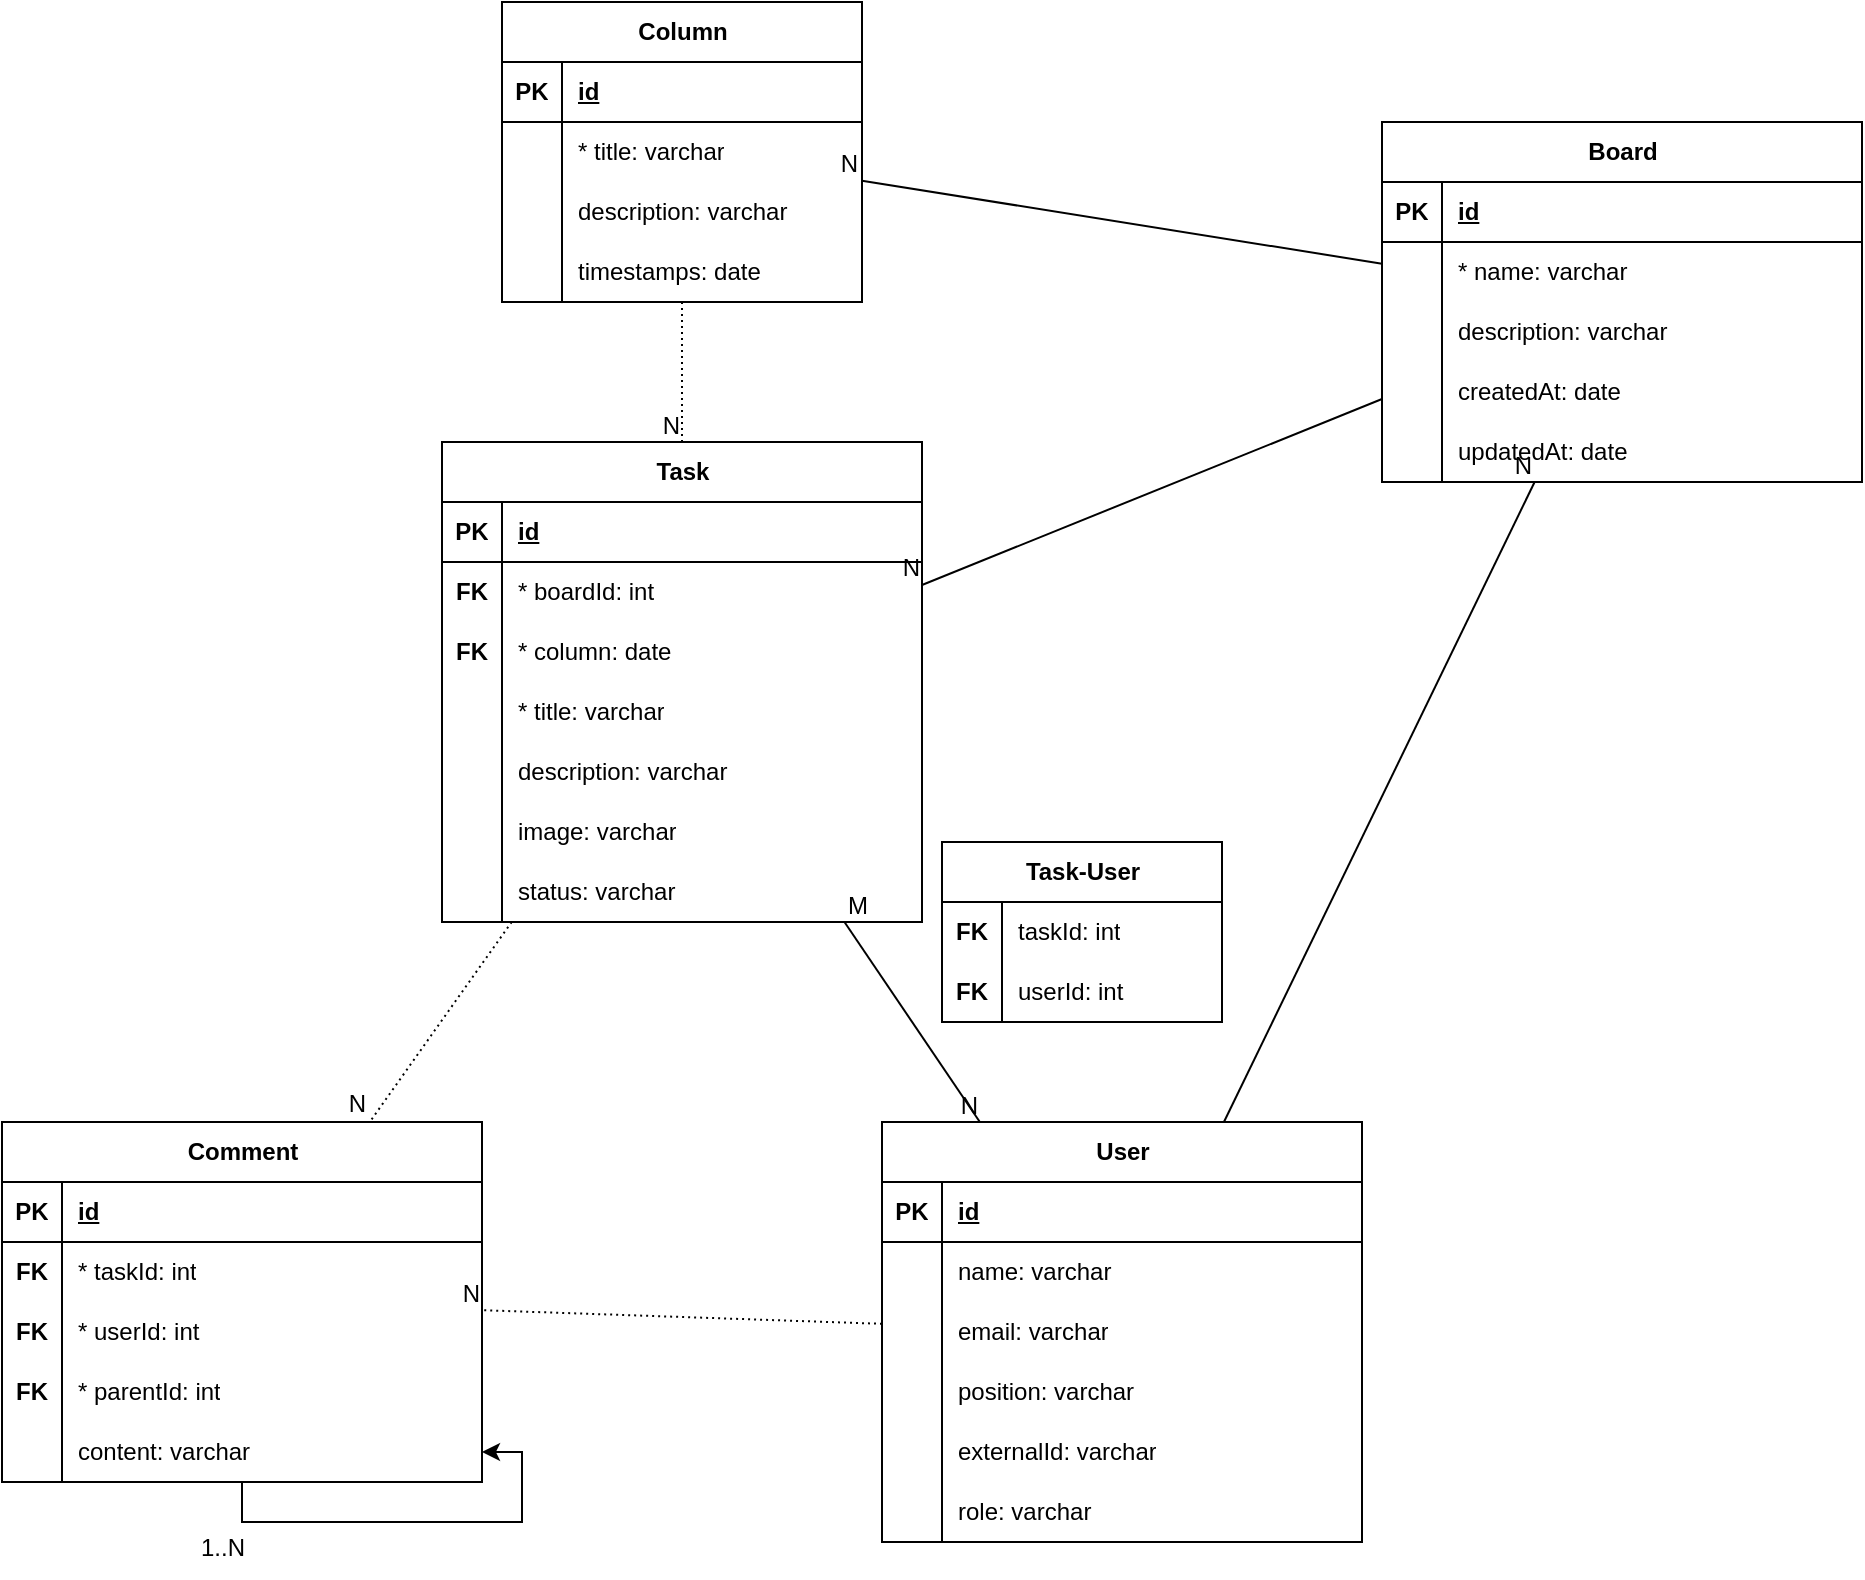 <mxfile version="23.1.5" type="device" pages="2">
  <diagram name="data model" id="-Nu7_9Ag_yEjLTHOv0ri">
    <mxGraphModel dx="1884" dy="854" grid="1" gridSize="10" guides="1" tooltips="1" connect="1" arrows="1" fold="1" page="1" pageScale="1" pageWidth="850" pageHeight="1100" math="0" shadow="0">
      <root>
        <mxCell id="0" />
        <mxCell id="1" parent="0" />
        <mxCell id="mybO1ETsFWfcSpqKZ5NQ-1" value="Board" style="shape=table;startSize=30;container=1;collapsible=1;childLayout=tableLayout;fixedRows=1;rowLines=0;fontStyle=1;align=center;resizeLast=1;html=1;" parent="1" vertex="1">
          <mxGeometry x="550" y="250" width="240" height="180" as="geometry" />
        </mxCell>
        <mxCell id="mybO1ETsFWfcSpqKZ5NQ-2" value="" style="shape=tableRow;horizontal=0;startSize=0;swimlaneHead=0;swimlaneBody=0;fillColor=none;collapsible=0;dropTarget=0;points=[[0,0.5],[1,0.5]];portConstraint=eastwest;top=0;left=0;right=0;bottom=1;" parent="mybO1ETsFWfcSpqKZ5NQ-1" vertex="1">
          <mxGeometry y="30" width="240" height="30" as="geometry" />
        </mxCell>
        <mxCell id="mybO1ETsFWfcSpqKZ5NQ-3" value="PK" style="shape=partialRectangle;connectable=0;fillColor=none;top=0;left=0;bottom=0;right=0;fontStyle=1;overflow=hidden;whiteSpace=wrap;html=1;" parent="mybO1ETsFWfcSpqKZ5NQ-2" vertex="1">
          <mxGeometry width="30" height="30" as="geometry">
            <mxRectangle width="30" height="30" as="alternateBounds" />
          </mxGeometry>
        </mxCell>
        <mxCell id="mybO1ETsFWfcSpqKZ5NQ-4" value="id" style="shape=partialRectangle;connectable=0;fillColor=none;top=0;left=0;bottom=0;right=0;align=left;spacingLeft=6;fontStyle=5;overflow=hidden;whiteSpace=wrap;html=1;" parent="mybO1ETsFWfcSpqKZ5NQ-2" vertex="1">
          <mxGeometry x="30" width="210" height="30" as="geometry">
            <mxRectangle width="210" height="30" as="alternateBounds" />
          </mxGeometry>
        </mxCell>
        <mxCell id="mybO1ETsFWfcSpqKZ5NQ-5" value="" style="shape=tableRow;horizontal=0;startSize=0;swimlaneHead=0;swimlaneBody=0;fillColor=none;collapsible=0;dropTarget=0;points=[[0,0.5],[1,0.5]];portConstraint=eastwest;top=0;left=0;right=0;bottom=0;" parent="mybO1ETsFWfcSpqKZ5NQ-1" vertex="1">
          <mxGeometry y="60" width="240" height="30" as="geometry" />
        </mxCell>
        <mxCell id="mybO1ETsFWfcSpqKZ5NQ-6" value="" style="shape=partialRectangle;connectable=0;fillColor=none;top=0;left=0;bottom=0;right=0;editable=1;overflow=hidden;whiteSpace=wrap;html=1;" parent="mybO1ETsFWfcSpqKZ5NQ-5" vertex="1">
          <mxGeometry width="30" height="30" as="geometry">
            <mxRectangle width="30" height="30" as="alternateBounds" />
          </mxGeometry>
        </mxCell>
        <mxCell id="mybO1ETsFWfcSpqKZ5NQ-7" value="* name:&amp;nbsp;varchar" style="shape=partialRectangle;connectable=0;fillColor=none;top=0;left=0;bottom=0;right=0;align=left;spacingLeft=6;overflow=hidden;whiteSpace=wrap;html=1;" parent="mybO1ETsFWfcSpqKZ5NQ-5" vertex="1">
          <mxGeometry x="30" width="210" height="30" as="geometry">
            <mxRectangle width="210" height="30" as="alternateBounds" />
          </mxGeometry>
        </mxCell>
        <mxCell id="mybO1ETsFWfcSpqKZ5NQ-8" value="" style="shape=tableRow;horizontal=0;startSize=0;swimlaneHead=0;swimlaneBody=0;fillColor=none;collapsible=0;dropTarget=0;points=[[0,0.5],[1,0.5]];portConstraint=eastwest;top=0;left=0;right=0;bottom=0;" parent="mybO1ETsFWfcSpqKZ5NQ-1" vertex="1">
          <mxGeometry y="90" width="240" height="30" as="geometry" />
        </mxCell>
        <mxCell id="mybO1ETsFWfcSpqKZ5NQ-9" value="" style="shape=partialRectangle;connectable=0;fillColor=none;top=0;left=0;bottom=0;right=0;editable=1;overflow=hidden;whiteSpace=wrap;html=1;" parent="mybO1ETsFWfcSpqKZ5NQ-8" vertex="1">
          <mxGeometry width="30" height="30" as="geometry">
            <mxRectangle width="30" height="30" as="alternateBounds" />
          </mxGeometry>
        </mxCell>
        <mxCell id="mybO1ETsFWfcSpqKZ5NQ-10" value="description:&amp;nbsp;varchar" style="shape=partialRectangle;connectable=0;fillColor=none;top=0;left=0;bottom=0;right=0;align=left;spacingLeft=6;overflow=hidden;whiteSpace=wrap;html=1;" parent="mybO1ETsFWfcSpqKZ5NQ-8" vertex="1">
          <mxGeometry x="30" width="210" height="30" as="geometry">
            <mxRectangle width="210" height="30" as="alternateBounds" />
          </mxGeometry>
        </mxCell>
        <mxCell id="mybO1ETsFWfcSpqKZ5NQ-11" value="" style="shape=tableRow;horizontal=0;startSize=0;swimlaneHead=0;swimlaneBody=0;fillColor=none;collapsible=0;dropTarget=0;points=[[0,0.5],[1,0.5]];portConstraint=eastwest;top=0;left=0;right=0;bottom=0;" parent="mybO1ETsFWfcSpqKZ5NQ-1" vertex="1">
          <mxGeometry y="120" width="240" height="30" as="geometry" />
        </mxCell>
        <mxCell id="mybO1ETsFWfcSpqKZ5NQ-12" value="" style="shape=partialRectangle;connectable=0;fillColor=none;top=0;left=0;bottom=0;right=0;editable=1;overflow=hidden;whiteSpace=wrap;html=1;" parent="mybO1ETsFWfcSpqKZ5NQ-11" vertex="1">
          <mxGeometry width="30" height="30" as="geometry">
            <mxRectangle width="30" height="30" as="alternateBounds" />
          </mxGeometry>
        </mxCell>
        <mxCell id="mybO1ETsFWfcSpqKZ5NQ-13" value="createdAt: date" style="shape=partialRectangle;connectable=0;fillColor=none;top=0;left=0;bottom=0;right=0;align=left;spacingLeft=6;overflow=hidden;whiteSpace=wrap;html=1;" parent="mybO1ETsFWfcSpqKZ5NQ-11" vertex="1">
          <mxGeometry x="30" width="210" height="30" as="geometry">
            <mxRectangle width="210" height="30" as="alternateBounds" />
          </mxGeometry>
        </mxCell>
        <mxCell id="mybO1ETsFWfcSpqKZ5NQ-14" value="" style="shape=tableRow;horizontal=0;startSize=0;swimlaneHead=0;swimlaneBody=0;fillColor=none;collapsible=0;dropTarget=0;points=[[0,0.5],[1,0.5]];portConstraint=eastwest;top=0;left=0;right=0;bottom=0;" parent="mybO1ETsFWfcSpqKZ5NQ-1" vertex="1">
          <mxGeometry y="150" width="240" height="30" as="geometry" />
        </mxCell>
        <mxCell id="mybO1ETsFWfcSpqKZ5NQ-15" value="" style="shape=partialRectangle;connectable=0;fillColor=none;top=0;left=0;bottom=0;right=0;editable=1;overflow=hidden;whiteSpace=wrap;html=1;" parent="mybO1ETsFWfcSpqKZ5NQ-14" vertex="1">
          <mxGeometry width="30" height="30" as="geometry">
            <mxRectangle width="30" height="30" as="alternateBounds" />
          </mxGeometry>
        </mxCell>
        <mxCell id="mybO1ETsFWfcSpqKZ5NQ-16" value="updatedAt: date" style="shape=partialRectangle;connectable=0;fillColor=none;top=0;left=0;bottom=0;right=0;align=left;spacingLeft=6;overflow=hidden;whiteSpace=wrap;html=1;" parent="mybO1ETsFWfcSpqKZ5NQ-14" vertex="1">
          <mxGeometry x="30" width="210" height="30" as="geometry">
            <mxRectangle width="210" height="30" as="alternateBounds" />
          </mxGeometry>
        </mxCell>
        <mxCell id="mybO1ETsFWfcSpqKZ5NQ-21" value="User" style="shape=table;startSize=30;container=1;collapsible=1;childLayout=tableLayout;fixedRows=1;rowLines=0;fontStyle=1;align=center;resizeLast=1;html=1;" parent="1" vertex="1">
          <mxGeometry x="300" y="750" width="240" height="210" as="geometry" />
        </mxCell>
        <mxCell id="mybO1ETsFWfcSpqKZ5NQ-22" value="" style="shape=tableRow;horizontal=0;startSize=0;swimlaneHead=0;swimlaneBody=0;fillColor=none;collapsible=0;dropTarget=0;points=[[0,0.5],[1,0.5]];portConstraint=eastwest;top=0;left=0;right=0;bottom=1;" parent="mybO1ETsFWfcSpqKZ5NQ-21" vertex="1">
          <mxGeometry y="30" width="240" height="30" as="geometry" />
        </mxCell>
        <mxCell id="mybO1ETsFWfcSpqKZ5NQ-23" value="PK" style="shape=partialRectangle;connectable=0;fillColor=none;top=0;left=0;bottom=0;right=0;fontStyle=1;overflow=hidden;whiteSpace=wrap;html=1;" parent="mybO1ETsFWfcSpqKZ5NQ-22" vertex="1">
          <mxGeometry width="30" height="30" as="geometry">
            <mxRectangle width="30" height="30" as="alternateBounds" />
          </mxGeometry>
        </mxCell>
        <mxCell id="mybO1ETsFWfcSpqKZ5NQ-24" value="id" style="shape=partialRectangle;connectable=0;fillColor=none;top=0;left=0;bottom=0;right=0;align=left;spacingLeft=6;fontStyle=5;overflow=hidden;whiteSpace=wrap;html=1;" parent="mybO1ETsFWfcSpqKZ5NQ-22" vertex="1">
          <mxGeometry x="30" width="210" height="30" as="geometry">
            <mxRectangle width="210" height="30" as="alternateBounds" />
          </mxGeometry>
        </mxCell>
        <mxCell id="mybO1ETsFWfcSpqKZ5NQ-25" value="" style="shape=tableRow;horizontal=0;startSize=0;swimlaneHead=0;swimlaneBody=0;fillColor=none;collapsible=0;dropTarget=0;points=[[0,0.5],[1,0.5]];portConstraint=eastwest;top=0;left=0;right=0;bottom=0;" parent="mybO1ETsFWfcSpqKZ5NQ-21" vertex="1">
          <mxGeometry y="60" width="240" height="30" as="geometry" />
        </mxCell>
        <mxCell id="mybO1ETsFWfcSpqKZ5NQ-26" value="" style="shape=partialRectangle;connectable=0;fillColor=none;top=0;left=0;bottom=0;right=0;editable=1;overflow=hidden;whiteSpace=wrap;html=1;" parent="mybO1ETsFWfcSpqKZ5NQ-25" vertex="1">
          <mxGeometry width="30" height="30" as="geometry">
            <mxRectangle width="30" height="30" as="alternateBounds" />
          </mxGeometry>
        </mxCell>
        <mxCell id="mybO1ETsFWfcSpqKZ5NQ-27" value="name:&amp;nbsp;varchar" style="shape=partialRectangle;connectable=0;fillColor=none;top=0;left=0;bottom=0;right=0;align=left;spacingLeft=6;overflow=hidden;whiteSpace=wrap;html=1;" parent="mybO1ETsFWfcSpqKZ5NQ-25" vertex="1">
          <mxGeometry x="30" width="210" height="30" as="geometry">
            <mxRectangle width="210" height="30" as="alternateBounds" />
          </mxGeometry>
        </mxCell>
        <mxCell id="mybO1ETsFWfcSpqKZ5NQ-28" value="" style="shape=tableRow;horizontal=0;startSize=0;swimlaneHead=0;swimlaneBody=0;fillColor=none;collapsible=0;dropTarget=0;points=[[0,0.5],[1,0.5]];portConstraint=eastwest;top=0;left=0;right=0;bottom=0;" parent="mybO1ETsFWfcSpqKZ5NQ-21" vertex="1">
          <mxGeometry y="90" width="240" height="30" as="geometry" />
        </mxCell>
        <mxCell id="mybO1ETsFWfcSpqKZ5NQ-29" value="" style="shape=partialRectangle;connectable=0;fillColor=none;top=0;left=0;bottom=0;right=0;editable=1;overflow=hidden;whiteSpace=wrap;html=1;" parent="mybO1ETsFWfcSpqKZ5NQ-28" vertex="1">
          <mxGeometry width="30" height="30" as="geometry">
            <mxRectangle width="30" height="30" as="alternateBounds" />
          </mxGeometry>
        </mxCell>
        <mxCell id="mybO1ETsFWfcSpqKZ5NQ-30" value="email:&amp;nbsp;varchar" style="shape=partialRectangle;connectable=0;fillColor=none;top=0;left=0;bottom=0;right=0;align=left;spacingLeft=6;overflow=hidden;whiteSpace=wrap;html=1;" parent="mybO1ETsFWfcSpqKZ5NQ-28" vertex="1">
          <mxGeometry x="30" width="210" height="30" as="geometry">
            <mxRectangle width="210" height="30" as="alternateBounds" />
          </mxGeometry>
        </mxCell>
        <mxCell id="mybO1ETsFWfcSpqKZ5NQ-34" value="" style="shape=tableRow;horizontal=0;startSize=0;swimlaneHead=0;swimlaneBody=0;fillColor=none;collapsible=0;dropTarget=0;points=[[0,0.5],[1,0.5]];portConstraint=eastwest;top=0;left=0;right=0;bottom=0;" parent="mybO1ETsFWfcSpqKZ5NQ-21" vertex="1">
          <mxGeometry y="120" width="240" height="30" as="geometry" />
        </mxCell>
        <mxCell id="mybO1ETsFWfcSpqKZ5NQ-35" value="" style="shape=partialRectangle;connectable=0;fillColor=none;top=0;left=0;bottom=0;right=0;editable=1;overflow=hidden;whiteSpace=wrap;html=1;" parent="mybO1ETsFWfcSpqKZ5NQ-34" vertex="1">
          <mxGeometry width="30" height="30" as="geometry">
            <mxRectangle width="30" height="30" as="alternateBounds" />
          </mxGeometry>
        </mxCell>
        <mxCell id="mybO1ETsFWfcSpqKZ5NQ-36" value="position: varchar" style="shape=partialRectangle;connectable=0;fillColor=none;top=0;left=0;bottom=0;right=0;align=left;spacingLeft=6;overflow=hidden;whiteSpace=wrap;html=1;" parent="mybO1ETsFWfcSpqKZ5NQ-34" vertex="1">
          <mxGeometry x="30" width="210" height="30" as="geometry">
            <mxRectangle width="210" height="30" as="alternateBounds" />
          </mxGeometry>
        </mxCell>
        <mxCell id="ygzotkDlXzfLxVJ5H3dM-1" value="" style="shape=tableRow;horizontal=0;startSize=0;swimlaneHead=0;swimlaneBody=0;fillColor=none;collapsible=0;dropTarget=0;points=[[0,0.5],[1,0.5]];portConstraint=eastwest;top=0;left=0;right=0;bottom=0;" vertex="1" parent="mybO1ETsFWfcSpqKZ5NQ-21">
          <mxGeometry y="150" width="240" height="30" as="geometry" />
        </mxCell>
        <mxCell id="ygzotkDlXzfLxVJ5H3dM-2" value="" style="shape=partialRectangle;connectable=0;fillColor=none;top=0;left=0;bottom=0;right=0;editable=1;overflow=hidden;whiteSpace=wrap;html=1;" vertex="1" parent="ygzotkDlXzfLxVJ5H3dM-1">
          <mxGeometry width="30" height="30" as="geometry">
            <mxRectangle width="30" height="30" as="alternateBounds" />
          </mxGeometry>
        </mxCell>
        <mxCell id="ygzotkDlXzfLxVJ5H3dM-3" value="externalId: varchar" style="shape=partialRectangle;connectable=0;fillColor=none;top=0;left=0;bottom=0;right=0;align=left;spacingLeft=6;overflow=hidden;whiteSpace=wrap;html=1;" vertex="1" parent="ygzotkDlXzfLxVJ5H3dM-1">
          <mxGeometry x="30" width="210" height="30" as="geometry">
            <mxRectangle width="210" height="30" as="alternateBounds" />
          </mxGeometry>
        </mxCell>
        <mxCell id="ygzotkDlXzfLxVJ5H3dM-4" value="" style="shape=tableRow;horizontal=0;startSize=0;swimlaneHead=0;swimlaneBody=0;fillColor=none;collapsible=0;dropTarget=0;points=[[0,0.5],[1,0.5]];portConstraint=eastwest;top=0;left=0;right=0;bottom=0;" vertex="1" parent="mybO1ETsFWfcSpqKZ5NQ-21">
          <mxGeometry y="180" width="240" height="30" as="geometry" />
        </mxCell>
        <mxCell id="ygzotkDlXzfLxVJ5H3dM-5" value="" style="shape=partialRectangle;connectable=0;fillColor=none;top=0;left=0;bottom=0;right=0;editable=1;overflow=hidden;whiteSpace=wrap;html=1;" vertex="1" parent="ygzotkDlXzfLxVJ5H3dM-4">
          <mxGeometry width="30" height="30" as="geometry">
            <mxRectangle width="30" height="30" as="alternateBounds" />
          </mxGeometry>
        </mxCell>
        <mxCell id="ygzotkDlXzfLxVJ5H3dM-6" value="role: varchar" style="shape=partialRectangle;connectable=0;fillColor=none;top=0;left=0;bottom=0;right=0;align=left;spacingLeft=6;overflow=hidden;whiteSpace=wrap;html=1;" vertex="1" parent="ygzotkDlXzfLxVJ5H3dM-4">
          <mxGeometry x="30" width="210" height="30" as="geometry">
            <mxRectangle width="210" height="30" as="alternateBounds" />
          </mxGeometry>
        </mxCell>
        <mxCell id="mybO1ETsFWfcSpqKZ5NQ-37" value="Task-User" style="shape=table;startSize=30;container=1;collapsible=1;childLayout=tableLayout;fixedRows=1;rowLines=0;fontStyle=1;align=center;resizeLast=1;html=1;" parent="1" vertex="1">
          <mxGeometry x="330" y="610" width="140" height="90" as="geometry" />
        </mxCell>
        <mxCell id="mybO1ETsFWfcSpqKZ5NQ-41" value="" style="shape=tableRow;horizontal=0;startSize=0;swimlaneHead=0;swimlaneBody=0;fillColor=none;collapsible=0;dropTarget=0;points=[[0,0.5],[1,0.5]];portConstraint=eastwest;top=0;left=0;right=0;bottom=0;" parent="mybO1ETsFWfcSpqKZ5NQ-37" vertex="1">
          <mxGeometry y="30" width="140" height="30" as="geometry" />
        </mxCell>
        <mxCell id="mybO1ETsFWfcSpqKZ5NQ-42" value="&lt;b&gt;FK&lt;/b&gt;" style="shape=partialRectangle;connectable=0;fillColor=none;top=0;left=0;bottom=0;right=0;editable=1;overflow=hidden;whiteSpace=wrap;html=1;" parent="mybO1ETsFWfcSpqKZ5NQ-41" vertex="1">
          <mxGeometry width="30" height="30" as="geometry">
            <mxRectangle width="30" height="30" as="alternateBounds" />
          </mxGeometry>
        </mxCell>
        <mxCell id="mybO1ETsFWfcSpqKZ5NQ-43" value="taskId:&amp;nbsp;int" style="shape=partialRectangle;connectable=0;fillColor=none;top=0;left=0;bottom=0;right=0;align=left;spacingLeft=6;overflow=hidden;whiteSpace=wrap;html=1;" parent="mybO1ETsFWfcSpqKZ5NQ-41" vertex="1">
          <mxGeometry x="30" width="110" height="30" as="geometry">
            <mxRectangle width="110" height="30" as="alternateBounds" />
          </mxGeometry>
        </mxCell>
        <mxCell id="mybO1ETsFWfcSpqKZ5NQ-44" value="" style="shape=tableRow;horizontal=0;startSize=0;swimlaneHead=0;swimlaneBody=0;fillColor=none;collapsible=0;dropTarget=0;points=[[0,0.5],[1,0.5]];portConstraint=eastwest;top=0;left=0;right=0;bottom=0;" parent="mybO1ETsFWfcSpqKZ5NQ-37" vertex="1">
          <mxGeometry y="60" width="140" height="30" as="geometry" />
        </mxCell>
        <mxCell id="mybO1ETsFWfcSpqKZ5NQ-45" value="&lt;b&gt;FK&lt;/b&gt;" style="shape=partialRectangle;connectable=0;fillColor=none;top=0;left=0;bottom=0;right=0;editable=1;overflow=hidden;whiteSpace=wrap;html=1;" parent="mybO1ETsFWfcSpqKZ5NQ-44" vertex="1">
          <mxGeometry width="30" height="30" as="geometry">
            <mxRectangle width="30" height="30" as="alternateBounds" />
          </mxGeometry>
        </mxCell>
        <mxCell id="mybO1ETsFWfcSpqKZ5NQ-46" value="userId:&amp;nbsp;int" style="shape=partialRectangle;connectable=0;fillColor=none;top=0;left=0;bottom=0;right=0;align=left;spacingLeft=6;overflow=hidden;whiteSpace=wrap;html=1;" parent="mybO1ETsFWfcSpqKZ5NQ-44" vertex="1">
          <mxGeometry x="30" width="110" height="30" as="geometry">
            <mxRectangle width="110" height="30" as="alternateBounds" />
          </mxGeometry>
        </mxCell>
        <mxCell id="mybO1ETsFWfcSpqKZ5NQ-66" value="" style="endArrow=none;html=1;rounded=0;" parent="1" source="ppwCzDG78aa_QBT-G1h7-14" target="mybO1ETsFWfcSpqKZ5NQ-21" edge="1">
          <mxGeometry relative="1" as="geometry">
            <mxPoint x="210" y="700" as="sourcePoint" />
            <mxPoint x="550" y="850" as="targetPoint" />
          </mxGeometry>
        </mxCell>
        <mxCell id="mybO1ETsFWfcSpqKZ5NQ-67" value="M" style="resizable=0;html=1;whiteSpace=wrap;align=left;verticalAlign=bottom;" parent="mybO1ETsFWfcSpqKZ5NQ-66" connectable="0" vertex="1">
          <mxGeometry x="-1" relative="1" as="geometry" />
        </mxCell>
        <mxCell id="mybO1ETsFWfcSpqKZ5NQ-68" value="N" style="resizable=0;html=1;whiteSpace=wrap;align=right;verticalAlign=bottom;" parent="mybO1ETsFWfcSpqKZ5NQ-66" connectable="0" vertex="1">
          <mxGeometry x="1" relative="1" as="geometry" />
        </mxCell>
        <mxCell id="mybO1ETsFWfcSpqKZ5NQ-71" value="Column" style="shape=table;startSize=30;container=1;collapsible=1;childLayout=tableLayout;fixedRows=1;rowLines=0;fontStyle=1;align=center;resizeLast=1;html=1;" parent="1" vertex="1">
          <mxGeometry x="110" y="190" width="180" height="150" as="geometry" />
        </mxCell>
        <mxCell id="mybO1ETsFWfcSpqKZ5NQ-72" value="" style="shape=tableRow;horizontal=0;startSize=0;swimlaneHead=0;swimlaneBody=0;fillColor=none;collapsible=0;dropTarget=0;points=[[0,0.5],[1,0.5]];portConstraint=eastwest;top=0;left=0;right=0;bottom=1;" parent="mybO1ETsFWfcSpqKZ5NQ-71" vertex="1">
          <mxGeometry y="30" width="180" height="30" as="geometry" />
        </mxCell>
        <mxCell id="mybO1ETsFWfcSpqKZ5NQ-73" value="PK" style="shape=partialRectangle;connectable=0;fillColor=none;top=0;left=0;bottom=0;right=0;fontStyle=1;overflow=hidden;whiteSpace=wrap;html=1;" parent="mybO1ETsFWfcSpqKZ5NQ-72" vertex="1">
          <mxGeometry width="30" height="30" as="geometry">
            <mxRectangle width="30" height="30" as="alternateBounds" />
          </mxGeometry>
        </mxCell>
        <mxCell id="mybO1ETsFWfcSpqKZ5NQ-74" value="id" style="shape=partialRectangle;connectable=0;fillColor=none;top=0;left=0;bottom=0;right=0;align=left;spacingLeft=6;fontStyle=5;overflow=hidden;whiteSpace=wrap;html=1;" parent="mybO1ETsFWfcSpqKZ5NQ-72" vertex="1">
          <mxGeometry x="30" width="150" height="30" as="geometry">
            <mxRectangle width="150" height="30" as="alternateBounds" />
          </mxGeometry>
        </mxCell>
        <mxCell id="mybO1ETsFWfcSpqKZ5NQ-75" value="" style="shape=tableRow;horizontal=0;startSize=0;swimlaneHead=0;swimlaneBody=0;fillColor=none;collapsible=0;dropTarget=0;points=[[0,0.5],[1,0.5]];portConstraint=eastwest;top=0;left=0;right=0;bottom=0;" parent="mybO1ETsFWfcSpqKZ5NQ-71" vertex="1">
          <mxGeometry y="60" width="180" height="30" as="geometry" />
        </mxCell>
        <mxCell id="mybO1ETsFWfcSpqKZ5NQ-76" value="" style="shape=partialRectangle;connectable=0;fillColor=none;top=0;left=0;bottom=0;right=0;editable=1;overflow=hidden;whiteSpace=wrap;html=1;" parent="mybO1ETsFWfcSpqKZ5NQ-75" vertex="1">
          <mxGeometry width="30" height="30" as="geometry">
            <mxRectangle width="30" height="30" as="alternateBounds" />
          </mxGeometry>
        </mxCell>
        <mxCell id="mybO1ETsFWfcSpqKZ5NQ-77" value="* title: varchar" style="shape=partialRectangle;connectable=0;fillColor=none;top=0;left=0;bottom=0;right=0;align=left;spacingLeft=6;overflow=hidden;whiteSpace=wrap;html=1;" parent="mybO1ETsFWfcSpqKZ5NQ-75" vertex="1">
          <mxGeometry x="30" width="150" height="30" as="geometry">
            <mxRectangle width="150" height="30" as="alternateBounds" />
          </mxGeometry>
        </mxCell>
        <mxCell id="mybO1ETsFWfcSpqKZ5NQ-78" value="" style="shape=tableRow;horizontal=0;startSize=0;swimlaneHead=0;swimlaneBody=0;fillColor=none;collapsible=0;dropTarget=0;points=[[0,0.5],[1,0.5]];portConstraint=eastwest;top=0;left=0;right=0;bottom=0;" parent="mybO1ETsFWfcSpqKZ5NQ-71" vertex="1">
          <mxGeometry y="90" width="180" height="30" as="geometry" />
        </mxCell>
        <mxCell id="mybO1ETsFWfcSpqKZ5NQ-79" value="" style="shape=partialRectangle;connectable=0;fillColor=none;top=0;left=0;bottom=0;right=0;editable=1;overflow=hidden;whiteSpace=wrap;html=1;" parent="mybO1ETsFWfcSpqKZ5NQ-78" vertex="1">
          <mxGeometry width="30" height="30" as="geometry">
            <mxRectangle width="30" height="30" as="alternateBounds" />
          </mxGeometry>
        </mxCell>
        <mxCell id="mybO1ETsFWfcSpqKZ5NQ-80" value="description: varchar" style="shape=partialRectangle;connectable=0;fillColor=none;top=0;left=0;bottom=0;right=0;align=left;spacingLeft=6;overflow=hidden;whiteSpace=wrap;html=1;" parent="mybO1ETsFWfcSpqKZ5NQ-78" vertex="1">
          <mxGeometry x="30" width="150" height="30" as="geometry">
            <mxRectangle width="150" height="30" as="alternateBounds" />
          </mxGeometry>
        </mxCell>
        <mxCell id="mybO1ETsFWfcSpqKZ5NQ-81" value="" style="shape=tableRow;horizontal=0;startSize=0;swimlaneHead=0;swimlaneBody=0;fillColor=none;collapsible=0;dropTarget=0;points=[[0,0.5],[1,0.5]];portConstraint=eastwest;top=0;left=0;right=0;bottom=0;" parent="mybO1ETsFWfcSpqKZ5NQ-71" vertex="1">
          <mxGeometry y="120" width="180" height="30" as="geometry" />
        </mxCell>
        <mxCell id="mybO1ETsFWfcSpqKZ5NQ-82" value="" style="shape=partialRectangle;connectable=0;fillColor=none;top=0;left=0;bottom=0;right=0;editable=1;overflow=hidden;whiteSpace=wrap;html=1;" parent="mybO1ETsFWfcSpqKZ5NQ-81" vertex="1">
          <mxGeometry width="30" height="30" as="geometry">
            <mxRectangle width="30" height="30" as="alternateBounds" />
          </mxGeometry>
        </mxCell>
        <mxCell id="mybO1ETsFWfcSpqKZ5NQ-83" value="timestamps: date" style="shape=partialRectangle;connectable=0;fillColor=none;top=0;left=0;bottom=0;right=0;align=left;spacingLeft=6;overflow=hidden;whiteSpace=wrap;html=1;" parent="mybO1ETsFWfcSpqKZ5NQ-81" vertex="1">
          <mxGeometry x="30" width="150" height="30" as="geometry">
            <mxRectangle width="150" height="30" as="alternateBounds" />
          </mxGeometry>
        </mxCell>
        <mxCell id="ppwCzDG78aa_QBT-G1h7-14" value="Task" style="shape=table;startSize=30;container=1;collapsible=1;childLayout=tableLayout;fixedRows=1;rowLines=0;fontStyle=1;align=center;resizeLast=1;html=1;" parent="1" vertex="1">
          <mxGeometry x="80" y="410" width="240" height="240" as="geometry" />
        </mxCell>
        <mxCell id="ppwCzDG78aa_QBT-G1h7-15" value="" style="shape=tableRow;horizontal=0;startSize=0;swimlaneHead=0;swimlaneBody=0;fillColor=none;collapsible=0;dropTarget=0;points=[[0,0.5],[1,0.5]];portConstraint=eastwest;top=0;left=0;right=0;bottom=1;" parent="ppwCzDG78aa_QBT-G1h7-14" vertex="1">
          <mxGeometry y="30" width="240" height="30" as="geometry" />
        </mxCell>
        <mxCell id="ppwCzDG78aa_QBT-G1h7-16" value="PK" style="shape=partialRectangle;connectable=0;fillColor=none;top=0;left=0;bottom=0;right=0;fontStyle=1;overflow=hidden;whiteSpace=wrap;html=1;" parent="ppwCzDG78aa_QBT-G1h7-15" vertex="1">
          <mxGeometry width="30" height="30" as="geometry">
            <mxRectangle width="30" height="30" as="alternateBounds" />
          </mxGeometry>
        </mxCell>
        <mxCell id="ppwCzDG78aa_QBT-G1h7-17" value="id" style="shape=partialRectangle;connectable=0;fillColor=none;top=0;left=0;bottom=0;right=0;align=left;spacingLeft=6;fontStyle=5;overflow=hidden;whiteSpace=wrap;html=1;" parent="ppwCzDG78aa_QBT-G1h7-15" vertex="1">
          <mxGeometry x="30" width="210" height="30" as="geometry">
            <mxRectangle width="210" height="30" as="alternateBounds" />
          </mxGeometry>
        </mxCell>
        <mxCell id="ppwCzDG78aa_QBT-G1h7-24" value="" style="shape=tableRow;horizontal=0;startSize=0;swimlaneHead=0;swimlaneBody=0;fillColor=none;collapsible=0;dropTarget=0;points=[[0,0.5],[1,0.5]];portConstraint=eastwest;top=0;left=0;right=0;bottom=0;" parent="ppwCzDG78aa_QBT-G1h7-14" vertex="1">
          <mxGeometry y="60" width="240" height="30" as="geometry" />
        </mxCell>
        <mxCell id="ppwCzDG78aa_QBT-G1h7-25" value="&lt;b&gt;FK&lt;/b&gt;" style="shape=partialRectangle;connectable=0;fillColor=none;top=0;left=0;bottom=0;right=0;editable=1;overflow=hidden;whiteSpace=wrap;html=1;" parent="ppwCzDG78aa_QBT-G1h7-24" vertex="1">
          <mxGeometry width="30" height="30" as="geometry">
            <mxRectangle width="30" height="30" as="alternateBounds" />
          </mxGeometry>
        </mxCell>
        <mxCell id="ppwCzDG78aa_QBT-G1h7-26" value="* boardId: int" style="shape=partialRectangle;connectable=0;fillColor=none;top=0;left=0;bottom=0;right=0;align=left;spacingLeft=6;overflow=hidden;whiteSpace=wrap;html=1;" parent="ppwCzDG78aa_QBT-G1h7-24" vertex="1">
          <mxGeometry x="30" width="210" height="30" as="geometry">
            <mxRectangle width="210" height="30" as="alternateBounds" />
          </mxGeometry>
        </mxCell>
        <mxCell id="mybO1ETsFWfcSpqKZ5NQ-103" value="" style="shape=tableRow;horizontal=0;startSize=0;swimlaneHead=0;swimlaneBody=0;fillColor=none;collapsible=0;dropTarget=0;points=[[0,0.5],[1,0.5]];portConstraint=eastwest;top=0;left=0;right=0;bottom=0;" parent="ppwCzDG78aa_QBT-G1h7-14" vertex="1">
          <mxGeometry y="90" width="240" height="30" as="geometry" />
        </mxCell>
        <mxCell id="mybO1ETsFWfcSpqKZ5NQ-104" value="&lt;b&gt;FK&lt;/b&gt;" style="shape=partialRectangle;connectable=0;fillColor=none;top=0;left=0;bottom=0;right=0;editable=1;overflow=hidden;whiteSpace=wrap;html=1;" parent="mybO1ETsFWfcSpqKZ5NQ-103" vertex="1">
          <mxGeometry width="30" height="30" as="geometry">
            <mxRectangle width="30" height="30" as="alternateBounds" />
          </mxGeometry>
        </mxCell>
        <mxCell id="mybO1ETsFWfcSpqKZ5NQ-105" value="* column: date" style="shape=partialRectangle;connectable=0;fillColor=none;top=0;left=0;bottom=0;right=0;align=left;spacingLeft=6;overflow=hidden;whiteSpace=wrap;html=1;" parent="mybO1ETsFWfcSpqKZ5NQ-103" vertex="1">
          <mxGeometry x="30" width="210" height="30" as="geometry">
            <mxRectangle width="210" height="30" as="alternateBounds" />
          </mxGeometry>
        </mxCell>
        <mxCell id="ppwCzDG78aa_QBT-G1h7-18" value="" style="shape=tableRow;horizontal=0;startSize=0;swimlaneHead=0;swimlaneBody=0;fillColor=none;collapsible=0;dropTarget=0;points=[[0,0.5],[1,0.5]];portConstraint=eastwest;top=0;left=0;right=0;bottom=0;" parent="ppwCzDG78aa_QBT-G1h7-14" vertex="1">
          <mxGeometry y="120" width="240" height="30" as="geometry" />
        </mxCell>
        <mxCell id="ppwCzDG78aa_QBT-G1h7-19" value="" style="shape=partialRectangle;connectable=0;fillColor=none;top=0;left=0;bottom=0;right=0;editable=1;overflow=hidden;whiteSpace=wrap;html=1;" parent="ppwCzDG78aa_QBT-G1h7-18" vertex="1">
          <mxGeometry width="30" height="30" as="geometry">
            <mxRectangle width="30" height="30" as="alternateBounds" />
          </mxGeometry>
        </mxCell>
        <mxCell id="ppwCzDG78aa_QBT-G1h7-20" value="* title:&amp;nbsp;varchar" style="shape=partialRectangle;connectable=0;fillColor=none;top=0;left=0;bottom=0;right=0;align=left;spacingLeft=6;overflow=hidden;whiteSpace=wrap;html=1;" parent="ppwCzDG78aa_QBT-G1h7-18" vertex="1">
          <mxGeometry x="30" width="210" height="30" as="geometry">
            <mxRectangle width="210" height="30" as="alternateBounds" />
          </mxGeometry>
        </mxCell>
        <mxCell id="ppwCzDG78aa_QBT-G1h7-21" value="" style="shape=tableRow;horizontal=0;startSize=0;swimlaneHead=0;swimlaneBody=0;fillColor=none;collapsible=0;dropTarget=0;points=[[0,0.5],[1,0.5]];portConstraint=eastwest;top=0;left=0;right=0;bottom=0;" parent="ppwCzDG78aa_QBT-G1h7-14" vertex="1">
          <mxGeometry y="150" width="240" height="30" as="geometry" />
        </mxCell>
        <mxCell id="ppwCzDG78aa_QBT-G1h7-22" value="" style="shape=partialRectangle;connectable=0;fillColor=none;top=0;left=0;bottom=0;right=0;editable=1;overflow=hidden;whiteSpace=wrap;html=1;" parent="ppwCzDG78aa_QBT-G1h7-21" vertex="1">
          <mxGeometry width="30" height="30" as="geometry">
            <mxRectangle width="30" height="30" as="alternateBounds" />
          </mxGeometry>
        </mxCell>
        <mxCell id="ppwCzDG78aa_QBT-G1h7-23" value="description:&amp;nbsp;varchar" style="shape=partialRectangle;connectable=0;fillColor=none;top=0;left=0;bottom=0;right=0;align=left;spacingLeft=6;overflow=hidden;whiteSpace=wrap;html=1;" parent="ppwCzDG78aa_QBT-G1h7-21" vertex="1">
          <mxGeometry x="30" width="210" height="30" as="geometry">
            <mxRectangle width="210" height="30" as="alternateBounds" />
          </mxGeometry>
        </mxCell>
        <mxCell id="mybO1ETsFWfcSpqKZ5NQ-122" value="" style="shape=tableRow;horizontal=0;startSize=0;swimlaneHead=0;swimlaneBody=0;fillColor=none;collapsible=0;dropTarget=0;points=[[0,0.5],[1,0.5]];portConstraint=eastwest;top=0;left=0;right=0;bottom=0;" parent="ppwCzDG78aa_QBT-G1h7-14" vertex="1">
          <mxGeometry y="180" width="240" height="30" as="geometry" />
        </mxCell>
        <mxCell id="mybO1ETsFWfcSpqKZ5NQ-123" value="" style="shape=partialRectangle;connectable=0;fillColor=none;top=0;left=0;bottom=0;right=0;editable=1;overflow=hidden;whiteSpace=wrap;html=1;" parent="mybO1ETsFWfcSpqKZ5NQ-122" vertex="1">
          <mxGeometry width="30" height="30" as="geometry">
            <mxRectangle width="30" height="30" as="alternateBounds" />
          </mxGeometry>
        </mxCell>
        <mxCell id="mybO1ETsFWfcSpqKZ5NQ-124" value="image:&amp;nbsp;varchar" style="shape=partialRectangle;connectable=0;fillColor=none;top=0;left=0;bottom=0;right=0;align=left;spacingLeft=6;overflow=hidden;whiteSpace=wrap;html=1;" parent="mybO1ETsFWfcSpqKZ5NQ-122" vertex="1">
          <mxGeometry x="30" width="210" height="30" as="geometry">
            <mxRectangle width="210" height="30" as="alternateBounds" />
          </mxGeometry>
        </mxCell>
        <mxCell id="PKzKKFgqLOw4tq9hjiwU-3" value="" style="shape=tableRow;horizontal=0;startSize=0;swimlaneHead=0;swimlaneBody=0;fillColor=none;collapsible=0;dropTarget=0;points=[[0,0.5],[1,0.5]];portConstraint=eastwest;top=0;left=0;right=0;bottom=0;" vertex="1" parent="ppwCzDG78aa_QBT-G1h7-14">
          <mxGeometry y="210" width="240" height="30" as="geometry" />
        </mxCell>
        <mxCell id="PKzKKFgqLOw4tq9hjiwU-4" value="" style="shape=partialRectangle;connectable=0;fillColor=none;top=0;left=0;bottom=0;right=0;editable=1;overflow=hidden;whiteSpace=wrap;html=1;" vertex="1" parent="PKzKKFgqLOw4tq9hjiwU-3">
          <mxGeometry width="30" height="30" as="geometry">
            <mxRectangle width="30" height="30" as="alternateBounds" />
          </mxGeometry>
        </mxCell>
        <mxCell id="PKzKKFgqLOw4tq9hjiwU-5" value="status:&amp;nbsp;varchar" style="shape=partialRectangle;connectable=0;fillColor=none;top=0;left=0;bottom=0;right=0;align=left;spacingLeft=6;overflow=hidden;whiteSpace=wrap;html=1;" vertex="1" parent="PKzKKFgqLOw4tq9hjiwU-3">
          <mxGeometry x="30" width="210" height="30" as="geometry">
            <mxRectangle width="210" height="30" as="alternateBounds" />
          </mxGeometry>
        </mxCell>
        <mxCell id="mybO1ETsFWfcSpqKZ5NQ-106" value="" style="endArrow=none;html=1;rounded=0;" parent="1" source="mybO1ETsFWfcSpqKZ5NQ-1" target="mybO1ETsFWfcSpqKZ5NQ-71" edge="1">
          <mxGeometry relative="1" as="geometry">
            <mxPoint x="410" y="330" as="sourcePoint" />
            <mxPoint x="550" y="440" as="targetPoint" />
          </mxGeometry>
        </mxCell>
        <mxCell id="mybO1ETsFWfcSpqKZ5NQ-107" value="N" style="resizable=0;html=1;whiteSpace=wrap;align=right;verticalAlign=bottom;" parent="mybO1ETsFWfcSpqKZ5NQ-106" connectable="0" vertex="1">
          <mxGeometry x="1" relative="1" as="geometry" />
        </mxCell>
        <mxCell id="mybO1ETsFWfcSpqKZ5NQ-108" value="" style="endArrow=none;html=1;rounded=0;" parent="1" source="mybO1ETsFWfcSpqKZ5NQ-1" target="ppwCzDG78aa_QBT-G1h7-14" edge="1">
          <mxGeometry relative="1" as="geometry">
            <mxPoint x="630" y="510" as="sourcePoint" />
            <mxPoint x="380" y="510" as="targetPoint" />
          </mxGeometry>
        </mxCell>
        <mxCell id="mybO1ETsFWfcSpqKZ5NQ-109" value="N" style="resizable=0;html=1;whiteSpace=wrap;align=right;verticalAlign=bottom;" parent="mybO1ETsFWfcSpqKZ5NQ-108" connectable="0" vertex="1">
          <mxGeometry x="1" relative="1" as="geometry" />
        </mxCell>
        <mxCell id="mybO1ETsFWfcSpqKZ5NQ-110" value="" style="endArrow=none;html=1;rounded=0;dashed=1;dashPattern=1 2;" parent="1" source="mybO1ETsFWfcSpqKZ5NQ-71" target="ppwCzDG78aa_QBT-G1h7-14" edge="1">
          <mxGeometry relative="1" as="geometry">
            <mxPoint x="390" y="530" as="sourcePoint" />
            <mxPoint x="550" y="530" as="targetPoint" />
          </mxGeometry>
        </mxCell>
        <mxCell id="mybO1ETsFWfcSpqKZ5NQ-111" value="N" style="resizable=0;html=1;whiteSpace=wrap;align=right;verticalAlign=bottom;" parent="mybO1ETsFWfcSpqKZ5NQ-110" connectable="0" vertex="1">
          <mxGeometry x="1" relative="1" as="geometry" />
        </mxCell>
        <mxCell id="mybO1ETsFWfcSpqKZ5NQ-144" value="Comment" style="shape=table;startSize=30;container=1;collapsible=1;childLayout=tableLayout;fixedRows=1;rowLines=0;fontStyle=1;align=center;resizeLast=1;html=1;" parent="1" vertex="1">
          <mxGeometry x="-140" y="750" width="240" height="180" as="geometry" />
        </mxCell>
        <mxCell id="mybO1ETsFWfcSpqKZ5NQ-145" value="" style="shape=tableRow;horizontal=0;startSize=0;swimlaneHead=0;swimlaneBody=0;fillColor=none;collapsible=0;dropTarget=0;points=[[0,0.5],[1,0.5]];portConstraint=eastwest;top=0;left=0;right=0;bottom=1;" parent="mybO1ETsFWfcSpqKZ5NQ-144" vertex="1">
          <mxGeometry y="30" width="240" height="30" as="geometry" />
        </mxCell>
        <mxCell id="mybO1ETsFWfcSpqKZ5NQ-146" value="PK" style="shape=partialRectangle;connectable=0;fillColor=none;top=0;left=0;bottom=0;right=0;fontStyle=1;overflow=hidden;whiteSpace=wrap;html=1;" parent="mybO1ETsFWfcSpqKZ5NQ-145" vertex="1">
          <mxGeometry width="30" height="30" as="geometry">
            <mxRectangle width="30" height="30" as="alternateBounds" />
          </mxGeometry>
        </mxCell>
        <mxCell id="mybO1ETsFWfcSpqKZ5NQ-147" value="id" style="shape=partialRectangle;connectable=0;fillColor=none;top=0;left=0;bottom=0;right=0;align=left;spacingLeft=6;fontStyle=5;overflow=hidden;whiteSpace=wrap;html=1;" parent="mybO1ETsFWfcSpqKZ5NQ-145" vertex="1">
          <mxGeometry x="30" width="210" height="30" as="geometry">
            <mxRectangle width="210" height="30" as="alternateBounds" />
          </mxGeometry>
        </mxCell>
        <mxCell id="mybO1ETsFWfcSpqKZ5NQ-148" value="" style="shape=tableRow;horizontal=0;startSize=0;swimlaneHead=0;swimlaneBody=0;fillColor=none;collapsible=0;dropTarget=0;points=[[0,0.5],[1,0.5]];portConstraint=eastwest;top=0;left=0;right=0;bottom=0;" parent="mybO1ETsFWfcSpqKZ5NQ-144" vertex="1">
          <mxGeometry y="60" width="240" height="30" as="geometry" />
        </mxCell>
        <mxCell id="mybO1ETsFWfcSpqKZ5NQ-149" value="&lt;b&gt;FK&lt;/b&gt;" style="shape=partialRectangle;connectable=0;fillColor=none;top=0;left=0;bottom=0;right=0;editable=1;overflow=hidden;whiteSpace=wrap;html=1;" parent="mybO1ETsFWfcSpqKZ5NQ-148" vertex="1">
          <mxGeometry width="30" height="30" as="geometry">
            <mxRectangle width="30" height="30" as="alternateBounds" />
          </mxGeometry>
        </mxCell>
        <mxCell id="mybO1ETsFWfcSpqKZ5NQ-150" value="* taskId: int" style="shape=partialRectangle;connectable=0;fillColor=none;top=0;left=0;bottom=0;right=0;align=left;spacingLeft=6;overflow=hidden;whiteSpace=wrap;html=1;" parent="mybO1ETsFWfcSpqKZ5NQ-148" vertex="1">
          <mxGeometry x="30" width="210" height="30" as="geometry">
            <mxRectangle width="210" height="30" as="alternateBounds" />
          </mxGeometry>
        </mxCell>
        <mxCell id="mybO1ETsFWfcSpqKZ5NQ-151" value="" style="shape=tableRow;horizontal=0;startSize=0;swimlaneHead=0;swimlaneBody=0;fillColor=none;collapsible=0;dropTarget=0;points=[[0,0.5],[1,0.5]];portConstraint=eastwest;top=0;left=0;right=0;bottom=0;" parent="mybO1ETsFWfcSpqKZ5NQ-144" vertex="1">
          <mxGeometry y="90" width="240" height="30" as="geometry" />
        </mxCell>
        <mxCell id="mybO1ETsFWfcSpqKZ5NQ-152" value="&lt;b&gt;FK&lt;/b&gt;" style="shape=partialRectangle;connectable=0;fillColor=none;top=0;left=0;bottom=0;right=0;editable=1;overflow=hidden;whiteSpace=wrap;html=1;" parent="mybO1ETsFWfcSpqKZ5NQ-151" vertex="1">
          <mxGeometry width="30" height="30" as="geometry">
            <mxRectangle width="30" height="30" as="alternateBounds" />
          </mxGeometry>
        </mxCell>
        <mxCell id="mybO1ETsFWfcSpqKZ5NQ-153" value="* userId: int" style="shape=partialRectangle;connectable=0;fillColor=none;top=0;left=0;bottom=0;right=0;align=left;spacingLeft=6;overflow=hidden;whiteSpace=wrap;html=1;" parent="mybO1ETsFWfcSpqKZ5NQ-151" vertex="1">
          <mxGeometry x="30" width="210" height="30" as="geometry">
            <mxRectangle width="210" height="30" as="alternateBounds" />
          </mxGeometry>
        </mxCell>
        <mxCell id="mybO1ETsFWfcSpqKZ5NQ-160" value="" style="shape=tableRow;horizontal=0;startSize=0;swimlaneHead=0;swimlaneBody=0;fillColor=none;collapsible=0;dropTarget=0;points=[[0,0.5],[1,0.5]];portConstraint=eastwest;top=0;left=0;right=0;bottom=0;" parent="mybO1ETsFWfcSpqKZ5NQ-144" vertex="1">
          <mxGeometry y="120" width="240" height="30" as="geometry" />
        </mxCell>
        <mxCell id="mybO1ETsFWfcSpqKZ5NQ-161" value="&lt;b&gt;FK&lt;/b&gt;" style="shape=partialRectangle;connectable=0;fillColor=none;top=0;left=0;bottom=0;right=0;editable=1;overflow=hidden;whiteSpace=wrap;html=1;" parent="mybO1ETsFWfcSpqKZ5NQ-160" vertex="1">
          <mxGeometry width="30" height="30" as="geometry">
            <mxRectangle width="30" height="30" as="alternateBounds" />
          </mxGeometry>
        </mxCell>
        <mxCell id="mybO1ETsFWfcSpqKZ5NQ-162" value="* parentId:&amp;nbsp;int" style="shape=partialRectangle;connectable=0;fillColor=none;top=0;left=0;bottom=0;right=0;align=left;spacingLeft=6;overflow=hidden;whiteSpace=wrap;html=1;" parent="mybO1ETsFWfcSpqKZ5NQ-160" vertex="1">
          <mxGeometry x="30" width="210" height="30" as="geometry">
            <mxRectangle width="210" height="30" as="alternateBounds" />
          </mxGeometry>
        </mxCell>
        <mxCell id="mybO1ETsFWfcSpqKZ5NQ-163" value="" style="shape=tableRow;horizontal=0;startSize=0;swimlaneHead=0;swimlaneBody=0;fillColor=none;collapsible=0;dropTarget=0;points=[[0,0.5],[1,0.5]];portConstraint=eastwest;top=0;left=0;right=0;bottom=0;" parent="mybO1ETsFWfcSpqKZ5NQ-144" vertex="1">
          <mxGeometry y="150" width="240" height="30" as="geometry" />
        </mxCell>
        <mxCell id="mybO1ETsFWfcSpqKZ5NQ-164" value="" style="shape=partialRectangle;connectable=0;fillColor=none;top=0;left=0;bottom=0;right=0;editable=1;overflow=hidden;whiteSpace=wrap;html=1;" parent="mybO1ETsFWfcSpqKZ5NQ-163" vertex="1">
          <mxGeometry width="30" height="30" as="geometry">
            <mxRectangle width="30" height="30" as="alternateBounds" />
          </mxGeometry>
        </mxCell>
        <mxCell id="mybO1ETsFWfcSpqKZ5NQ-165" value="content:&amp;nbsp;varchar" style="shape=partialRectangle;connectable=0;fillColor=none;top=0;left=0;bottom=0;right=0;align=left;spacingLeft=6;overflow=hidden;whiteSpace=wrap;html=1;" parent="mybO1ETsFWfcSpqKZ5NQ-163" vertex="1">
          <mxGeometry x="30" width="210" height="30" as="geometry">
            <mxRectangle width="210" height="30" as="alternateBounds" />
          </mxGeometry>
        </mxCell>
        <mxCell id="mybO1ETsFWfcSpqKZ5NQ-170" style="edgeStyle=orthogonalEdgeStyle;rounded=0;orthogonalLoop=1;jettySize=auto;html=1;entryX=1;entryY=0.5;entryDx=0;entryDy=0;" parent="mybO1ETsFWfcSpqKZ5NQ-144" source="mybO1ETsFWfcSpqKZ5NQ-144" target="mybO1ETsFWfcSpqKZ5NQ-163" edge="1">
          <mxGeometry relative="1" as="geometry" />
        </mxCell>
        <mxCell id="mybO1ETsFWfcSpqKZ5NQ-166" value="" style="endArrow=none;html=1;rounded=0;dashed=1;dashPattern=1 2;" parent="1" source="ppwCzDG78aa_QBT-G1h7-14" target="mybO1ETsFWfcSpqKZ5NQ-144" edge="1">
          <mxGeometry relative="1" as="geometry">
            <mxPoint x="-150" y="610" as="sourcePoint" />
            <mxPoint x="10" y="610" as="targetPoint" />
          </mxGeometry>
        </mxCell>
        <mxCell id="mybO1ETsFWfcSpqKZ5NQ-167" value="N" style="resizable=0;html=1;whiteSpace=wrap;align=right;verticalAlign=bottom;" parent="mybO1ETsFWfcSpqKZ5NQ-166" connectable="0" vertex="1">
          <mxGeometry x="1" relative="1" as="geometry" />
        </mxCell>
        <mxCell id="mybO1ETsFWfcSpqKZ5NQ-168" value="" style="endArrow=none;html=1;rounded=0;dashed=1;dashPattern=1 2;" parent="1" source="mybO1ETsFWfcSpqKZ5NQ-21" target="mybO1ETsFWfcSpqKZ5NQ-144" edge="1">
          <mxGeometry relative="1" as="geometry">
            <mxPoint x="151" y="720" as="sourcePoint" />
            <mxPoint x="60" y="800" as="targetPoint" />
          </mxGeometry>
        </mxCell>
        <mxCell id="mybO1ETsFWfcSpqKZ5NQ-169" value="N" style="resizable=0;html=1;whiteSpace=wrap;align=right;verticalAlign=bottom;" parent="mybO1ETsFWfcSpqKZ5NQ-168" connectable="0" vertex="1">
          <mxGeometry x="1" relative="1" as="geometry" />
        </mxCell>
        <mxCell id="mybO1ETsFWfcSpqKZ5NQ-171" value="1..N" style="text;html=1;align=center;verticalAlign=middle;resizable=0;points=[];autosize=1;strokeColor=none;fillColor=none;" parent="1" vertex="1">
          <mxGeometry x="-55" y="948" width="50" height="30" as="geometry" />
        </mxCell>
        <mxCell id="PKzKKFgqLOw4tq9hjiwU-1" value="" style="endArrow=none;html=1;rounded=0;" edge="1" parent="1" source="mybO1ETsFWfcSpqKZ5NQ-21" target="mybO1ETsFWfcSpqKZ5NQ-1">
          <mxGeometry relative="1" as="geometry">
            <mxPoint x="750" y="590" as="sourcePoint" />
            <mxPoint x="520" y="675" as="targetPoint" />
          </mxGeometry>
        </mxCell>
        <mxCell id="PKzKKFgqLOw4tq9hjiwU-2" value="N" style="resizable=0;html=1;whiteSpace=wrap;align=right;verticalAlign=bottom;" connectable="0" vertex="1" parent="PKzKKFgqLOw4tq9hjiwU-1">
          <mxGeometry x="1" relative="1" as="geometry" />
        </mxCell>
      </root>
    </mxGraphModel>
  </diagram>
  <diagram id="8cF3QQyJwSIJrpqBfm3G" name="Architecture Diagram">
    <mxGraphModel dx="1034" dy="854" grid="1" gridSize="10" guides="1" tooltips="1" connect="1" arrows="1" fold="1" page="1" pageScale="1" pageWidth="850" pageHeight="1100" math="0" shadow="0">
      <root>
        <mxCell id="0" />
        <mxCell id="1" parent="0" />
        <mxCell id="DWN7YtBwufNxxlbyhL9c-3" value="" style="edgeStyle=orthogonalEdgeStyle;rounded=0;orthogonalLoop=1;jettySize=auto;html=1;" edge="1" parent="1" source="DWN7YtBwufNxxlbyhL9c-1" target="DWN7YtBwufNxxlbyhL9c-2">
          <mxGeometry relative="1" as="geometry" />
        </mxCell>
        <mxCell id="DWN7YtBwufNxxlbyhL9c-1" value="Frontend" style="rounded=0;whiteSpace=wrap;html=1;" vertex="1" parent="1">
          <mxGeometry x="100" y="350" width="120" height="60" as="geometry" />
        </mxCell>
        <mxCell id="DWN7YtBwufNxxlbyhL9c-2" value="Backend" style="rounded=0;whiteSpace=wrap;html=1;" vertex="1" parent="1">
          <mxGeometry x="320" y="350" width="120" height="60" as="geometry" />
        </mxCell>
        <mxCell id="DWN7YtBwufNxxlbyhL9c-4" value="JSON" style="text;html=1;align=center;verticalAlign=middle;whiteSpace=wrap;rounded=0;" vertex="1" parent="1">
          <mxGeometry x="230" y="390" width="60" height="30" as="geometry" />
        </mxCell>
        <mxCell id="DWN7YtBwufNxxlbyhL9c-7" value="Task DB" style="shape=cylinder3;whiteSpace=wrap;html=1;boundedLbl=1;backgroundOutline=1;size=15;" vertex="1" parent="1">
          <mxGeometry x="550" y="330" width="60" height="80" as="geometry" />
        </mxCell>
        <mxCell id="DWN7YtBwufNxxlbyhL9c-9" style="edgeStyle=orthogonalEdgeStyle;rounded=0;orthogonalLoop=1;jettySize=auto;html=1;entryX=0;entryY=0;entryDx=0;entryDy=52.5;entryPerimeter=0;" edge="1" parent="1" source="DWN7YtBwufNxxlbyhL9c-2" target="DWN7YtBwufNxxlbyhL9c-7">
          <mxGeometry relative="1" as="geometry" />
        </mxCell>
        <mxCell id="DWN7YtBwufNxxlbyhL9c-10" value="" style="strokeColor=#dddddd;shadow=1;strokeWidth=1;rounded=1;absoluteArcSize=1;arcSize=2;" vertex="1" parent="1">
          <mxGeometry x="330" y="210" width="100" height="60" as="geometry" />
        </mxCell>
        <mxCell id="DWN7YtBwufNxxlbyhL9c-11" value="Firebase" style="sketch=0;dashed=0;connectable=0;html=1;fillColor=#5184F3;strokeColor=none;shape=mxgraph.gcp2.firebase;part=1;labelPosition=right;verticalLabelPosition=middle;align=left;verticalAlign=middle;spacingLeft=5;fontColor=#999999;fontSize=12;" vertex="1" parent="DWN7YtBwufNxxlbyhL9c-10">
          <mxGeometry width="32.4" height="45" relative="1" as="geometry">
            <mxPoint x="5" y="7" as="offset" />
          </mxGeometry>
        </mxCell>
        <mxCell id="DWN7YtBwufNxxlbyhL9c-14" value="" style="endArrow=classic;startArrow=classic;html=1;rounded=0;exitX=0.5;exitY=0;exitDx=0;exitDy=0;" edge="1" parent="1" source="DWN7YtBwufNxxlbyhL9c-2" target="DWN7YtBwufNxxlbyhL9c-10">
          <mxGeometry width="50" height="50" relative="1" as="geometry">
            <mxPoint x="400" y="460" as="sourcePoint" />
            <mxPoint x="450" y="410" as="targetPoint" />
          </mxGeometry>
        </mxCell>
      </root>
    </mxGraphModel>
  </diagram>
</mxfile>
